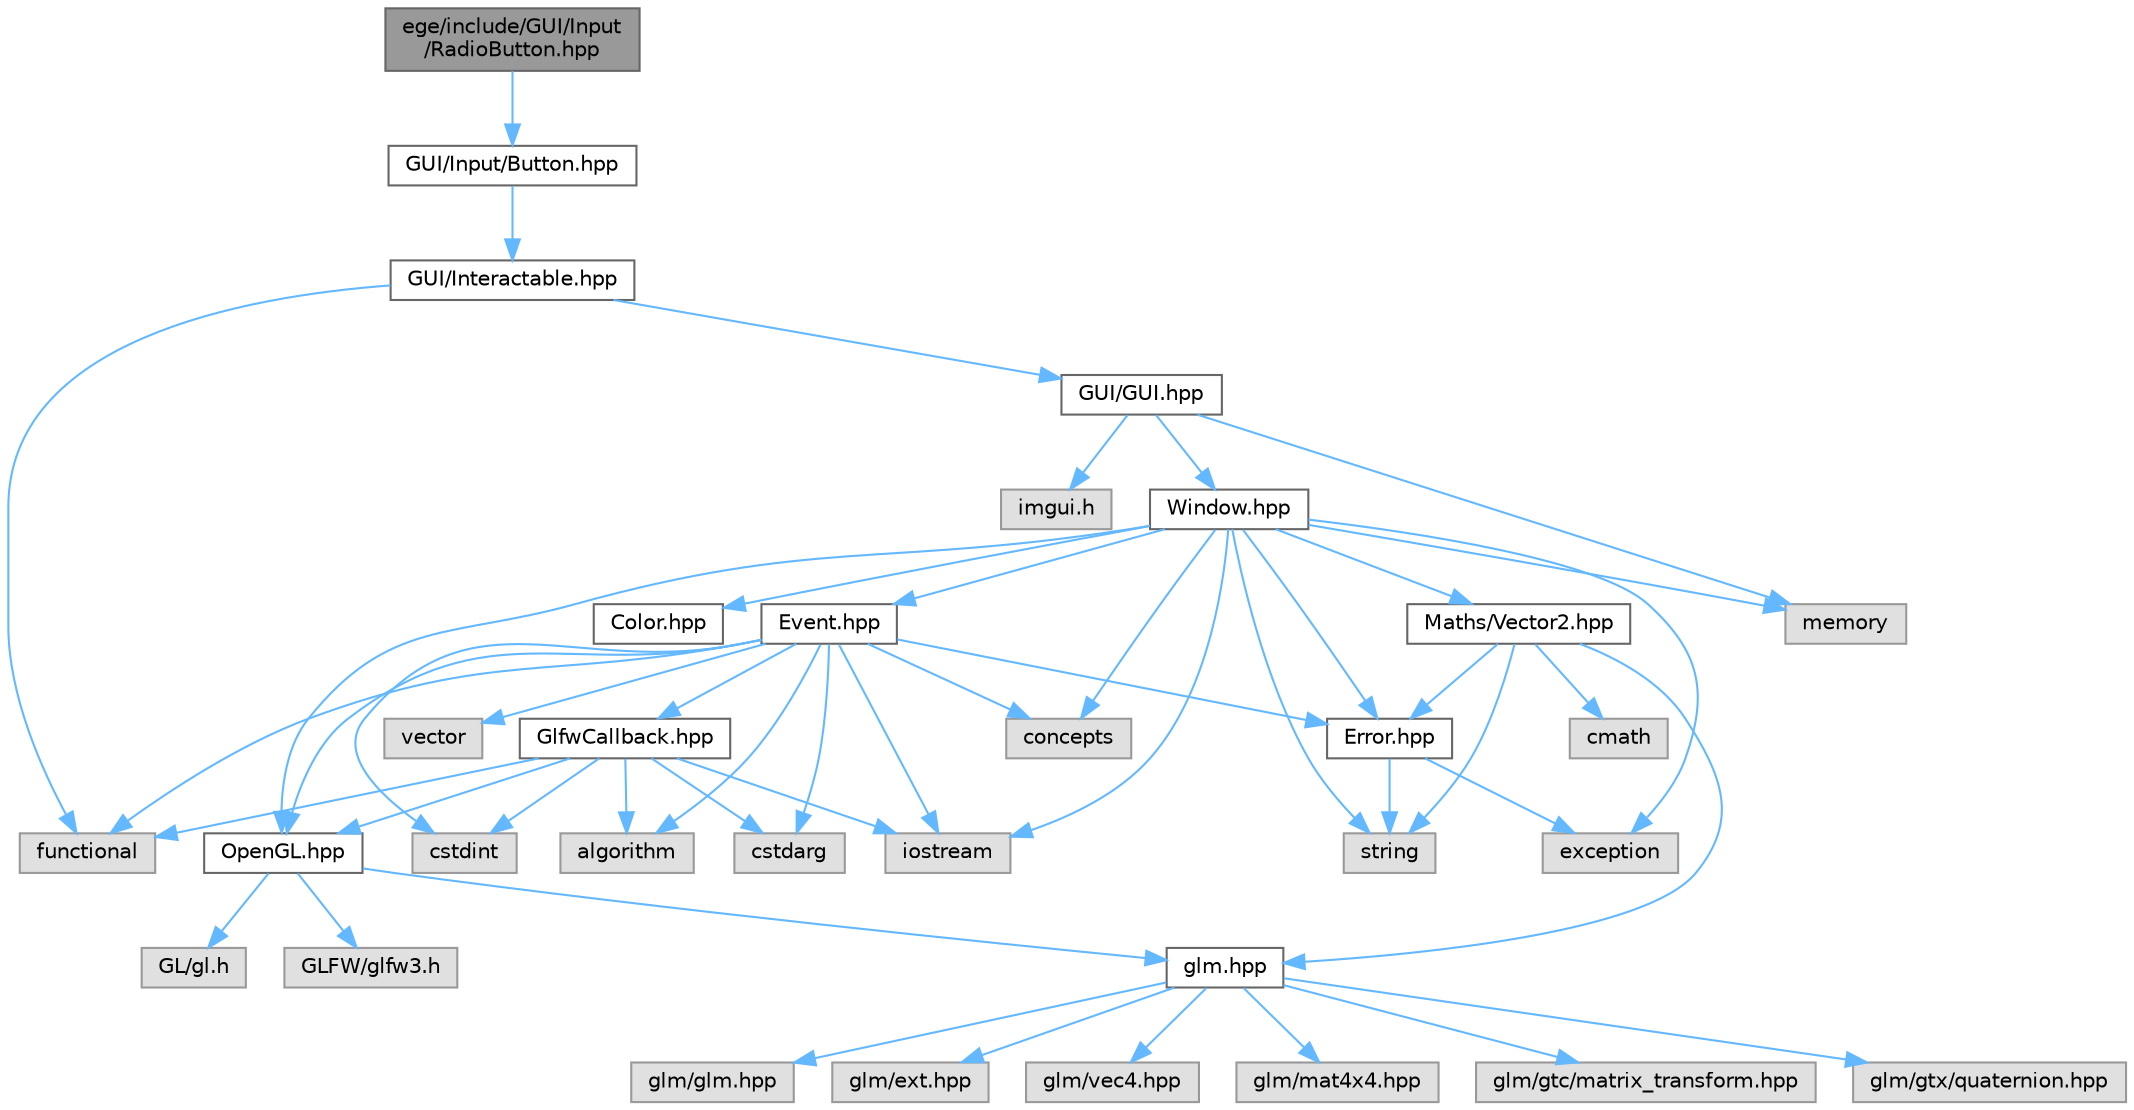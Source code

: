 digraph "ege/include/GUI/Input/RadioButton.hpp"
{
 // LATEX_PDF_SIZE
  bgcolor="transparent";
  edge [fontname=Helvetica,fontsize=10,labelfontname=Helvetica,labelfontsize=10];
  node [fontname=Helvetica,fontsize=10,shape=box,height=0.2,width=0.4];
  Node1 [id="Node000001",label="ege/include/GUI/Input\l/RadioButton.hpp",height=0.2,width=0.4,color="gray40", fillcolor="grey60", style="filled", fontcolor="black",tooltip=" "];
  Node1 -> Node2 [id="edge49_Node000001_Node000002",color="steelblue1",style="solid",tooltip=" "];
  Node2 [id="Node000002",label="GUI/Input/Button.hpp",height=0.2,width=0.4,color="grey40", fillcolor="white", style="filled",URL="$Button_8hpp.html",tooltip=" "];
  Node2 -> Node3 [id="edge50_Node000002_Node000003",color="steelblue1",style="solid",tooltip=" "];
  Node3 [id="Node000003",label="GUI/Interactable.hpp",height=0.2,width=0.4,color="grey40", fillcolor="white", style="filled",URL="$Interactable_8hpp.html",tooltip=" "];
  Node3 -> Node4 [id="edge51_Node000003_Node000004",color="steelblue1",style="solid",tooltip=" "];
  Node4 [id="Node000004",label="GUI/GUI.hpp",height=0.2,width=0.4,color="grey40", fillcolor="white", style="filled",URL="$GUI_8hpp.html",tooltip=" "];
  Node4 -> Node5 [id="edge52_Node000004_Node000005",color="steelblue1",style="solid",tooltip=" "];
  Node5 [id="Node000005",label="Window.hpp",height=0.2,width=0.4,color="grey40", fillcolor="white", style="filled",URL="$Window_8hpp.html",tooltip="Contains the declaration of the Window class."];
  Node5 -> Node6 [id="edge53_Node000005_Node000006",color="steelblue1",style="solid",tooltip=" "];
  Node6 [id="Node000006",label="Color.hpp",height=0.2,width=0.4,color="grey40", fillcolor="white", style="filled",URL="$Color_8hpp.html",tooltip="Defines the Color class for representing RGBA colors."];
  Node5 -> Node7 [id="edge54_Node000005_Node000007",color="steelblue1",style="solid",tooltip=" "];
  Node7 [id="Node000007",label="Error.hpp",height=0.2,width=0.4,color="grey40", fillcolor="white", style="filled",URL="$Error_8hpp.html",tooltip="Defines the Error class for the ETIB Game Engine."];
  Node7 -> Node8 [id="edge55_Node000007_Node000008",color="steelblue1",style="solid",tooltip=" "];
  Node8 [id="Node000008",label="exception",height=0.2,width=0.4,color="grey60", fillcolor="#E0E0E0", style="filled",tooltip=" "];
  Node7 -> Node9 [id="edge56_Node000007_Node000009",color="steelblue1",style="solid",tooltip=" "];
  Node9 [id="Node000009",label="string",height=0.2,width=0.4,color="grey60", fillcolor="#E0E0E0", style="filled",tooltip=" "];
  Node5 -> Node10 [id="edge57_Node000005_Node000010",color="steelblue1",style="solid",tooltip=" "];
  Node10 [id="Node000010",label="Event.hpp",height=0.2,width=0.4,color="grey40", fillcolor="white", style="filled",URL="$Event_8hpp.html",tooltip="Contains the declaration of the Eventindow class."];
  Node10 -> Node7 [id="edge58_Node000010_Node000007",color="steelblue1",style="solid",tooltip=" "];
  Node10 -> Node11 [id="edge59_Node000010_Node000011",color="steelblue1",style="solid",tooltip=" "];
  Node11 [id="Node000011",label="GlfwCallback.hpp",height=0.2,width=0.4,color="grey40", fillcolor="white", style="filled",URL="$GlfwCallback_8hpp.html",tooltip=" "];
  Node11 -> Node12 [id="edge60_Node000011_Node000012",color="steelblue1",style="solid",tooltip=" "];
  Node12 [id="Node000012",label="OpenGL.hpp",height=0.2,width=0.4,color="grey40", fillcolor="white", style="filled",URL="$OpenGL_8hpp.html",tooltip=" "];
  Node12 -> Node13 [id="edge61_Node000012_Node000013",color="steelblue1",style="solid",tooltip=" "];
  Node13 [id="Node000013",label="glm.hpp",height=0.2,width=0.4,color="grey40", fillcolor="white", style="filled",URL="$glm_8hpp.html",tooltip=" "];
  Node13 -> Node14 [id="edge62_Node000013_Node000014",color="steelblue1",style="solid",tooltip=" "];
  Node14 [id="Node000014",label="glm/glm.hpp",height=0.2,width=0.4,color="grey60", fillcolor="#E0E0E0", style="filled",tooltip=" "];
  Node13 -> Node15 [id="edge63_Node000013_Node000015",color="steelblue1",style="solid",tooltip=" "];
  Node15 [id="Node000015",label="glm/ext.hpp",height=0.2,width=0.4,color="grey60", fillcolor="#E0E0E0", style="filled",tooltip=" "];
  Node13 -> Node16 [id="edge64_Node000013_Node000016",color="steelblue1",style="solid",tooltip=" "];
  Node16 [id="Node000016",label="glm/vec4.hpp",height=0.2,width=0.4,color="grey60", fillcolor="#E0E0E0", style="filled",tooltip=" "];
  Node13 -> Node17 [id="edge65_Node000013_Node000017",color="steelblue1",style="solid",tooltip=" "];
  Node17 [id="Node000017",label="glm/mat4x4.hpp",height=0.2,width=0.4,color="grey60", fillcolor="#E0E0E0", style="filled",tooltip=" "];
  Node13 -> Node18 [id="edge66_Node000013_Node000018",color="steelblue1",style="solid",tooltip=" "];
  Node18 [id="Node000018",label="glm/gtc/matrix_transform.hpp",height=0.2,width=0.4,color="grey60", fillcolor="#E0E0E0", style="filled",tooltip=" "];
  Node13 -> Node19 [id="edge67_Node000013_Node000019",color="steelblue1",style="solid",tooltip=" "];
  Node19 [id="Node000019",label="glm/gtx/quaternion.hpp",height=0.2,width=0.4,color="grey60", fillcolor="#E0E0E0", style="filled",tooltip=" "];
  Node12 -> Node20 [id="edge68_Node000012_Node000020",color="steelblue1",style="solid",tooltip=" "];
  Node20 [id="Node000020",label="GL/gl.h",height=0.2,width=0.4,color="grey60", fillcolor="#E0E0E0", style="filled",tooltip=" "];
  Node12 -> Node21 [id="edge69_Node000012_Node000021",color="steelblue1",style="solid",tooltip=" "];
  Node21 [id="Node000021",label="GLFW/glfw3.h",height=0.2,width=0.4,color="grey60", fillcolor="#E0E0E0", style="filled",tooltip=" "];
  Node11 -> Node22 [id="edge70_Node000011_Node000022",color="steelblue1",style="solid",tooltip=" "];
  Node22 [id="Node000022",label="algorithm",height=0.2,width=0.4,color="grey60", fillcolor="#E0E0E0", style="filled",tooltip=" "];
  Node11 -> Node23 [id="edge71_Node000011_Node000023",color="steelblue1",style="solid",tooltip=" "];
  Node23 [id="Node000023",label="cstdarg",height=0.2,width=0.4,color="grey60", fillcolor="#E0E0E0", style="filled",tooltip=" "];
  Node11 -> Node24 [id="edge72_Node000011_Node000024",color="steelblue1",style="solid",tooltip=" "];
  Node24 [id="Node000024",label="cstdint",height=0.2,width=0.4,color="grey60", fillcolor="#E0E0E0", style="filled",tooltip=" "];
  Node11 -> Node25 [id="edge73_Node000011_Node000025",color="steelblue1",style="solid",tooltip=" "];
  Node25 [id="Node000025",label="functional",height=0.2,width=0.4,color="grey60", fillcolor="#E0E0E0", style="filled",tooltip=" "];
  Node11 -> Node26 [id="edge74_Node000011_Node000026",color="steelblue1",style="solid",tooltip=" "];
  Node26 [id="Node000026",label="iostream",height=0.2,width=0.4,color="grey60", fillcolor="#E0E0E0", style="filled",tooltip=" "];
  Node10 -> Node12 [id="edge75_Node000010_Node000012",color="steelblue1",style="solid",tooltip=" "];
  Node10 -> Node22 [id="edge76_Node000010_Node000022",color="steelblue1",style="solid",tooltip=" "];
  Node10 -> Node27 [id="edge77_Node000010_Node000027",color="steelblue1",style="solid",tooltip=" "];
  Node27 [id="Node000027",label="concepts",height=0.2,width=0.4,color="grey60", fillcolor="#E0E0E0", style="filled",tooltip=" "];
  Node10 -> Node23 [id="edge78_Node000010_Node000023",color="steelblue1",style="solid",tooltip=" "];
  Node10 -> Node24 [id="edge79_Node000010_Node000024",color="steelblue1",style="solid",tooltip=" "];
  Node10 -> Node25 [id="edge80_Node000010_Node000025",color="steelblue1",style="solid",tooltip=" "];
  Node10 -> Node26 [id="edge81_Node000010_Node000026",color="steelblue1",style="solid",tooltip=" "];
  Node10 -> Node28 [id="edge82_Node000010_Node000028",color="steelblue1",style="solid",tooltip=" "];
  Node28 [id="Node000028",label="vector",height=0.2,width=0.4,color="grey60", fillcolor="#E0E0E0", style="filled",tooltip=" "];
  Node5 -> Node29 [id="edge83_Node000005_Node000029",color="steelblue1",style="solid",tooltip=" "];
  Node29 [id="Node000029",label="Maths/Vector2.hpp",height=0.2,width=0.4,color="grey40", fillcolor="white", style="filled",URL="$Vector2_8hpp.html",tooltip="Defines the Vector2 class for representing 2D vectors."];
  Node29 -> Node7 [id="edge84_Node000029_Node000007",color="steelblue1",style="solid",tooltip=" "];
  Node29 -> Node13 [id="edge85_Node000029_Node000013",color="steelblue1",style="solid",tooltip=" "];
  Node29 -> Node30 [id="edge86_Node000029_Node000030",color="steelblue1",style="solid",tooltip=" "];
  Node30 [id="Node000030",label="cmath",height=0.2,width=0.4,color="grey60", fillcolor="#E0E0E0", style="filled",tooltip=" "];
  Node29 -> Node9 [id="edge87_Node000029_Node000009",color="steelblue1",style="solid",tooltip=" "];
  Node5 -> Node12 [id="edge88_Node000005_Node000012",color="steelblue1",style="solid",tooltip=" "];
  Node5 -> Node27 [id="edge89_Node000005_Node000027",color="steelblue1",style="solid",tooltip=" "];
  Node5 -> Node8 [id="edge90_Node000005_Node000008",color="steelblue1",style="solid",tooltip=" "];
  Node5 -> Node26 [id="edge91_Node000005_Node000026",color="steelblue1",style="solid",tooltip=" "];
  Node5 -> Node31 [id="edge92_Node000005_Node000031",color="steelblue1",style="solid",tooltip=" "];
  Node31 [id="Node000031",label="memory",height=0.2,width=0.4,color="grey60", fillcolor="#E0E0E0", style="filled",tooltip=" "];
  Node5 -> Node9 [id="edge93_Node000005_Node000009",color="steelblue1",style="solid",tooltip=" "];
  Node4 -> Node31 [id="edge94_Node000004_Node000031",color="steelblue1",style="solid",tooltip=" "];
  Node4 -> Node32 [id="edge95_Node000004_Node000032",color="steelblue1",style="solid",tooltip=" "];
  Node32 [id="Node000032",label="imgui.h",height=0.2,width=0.4,color="grey60", fillcolor="#E0E0E0", style="filled",tooltip=" "];
  Node3 -> Node25 [id="edge96_Node000003_Node000025",color="steelblue1",style="solid",tooltip=" "];
}
